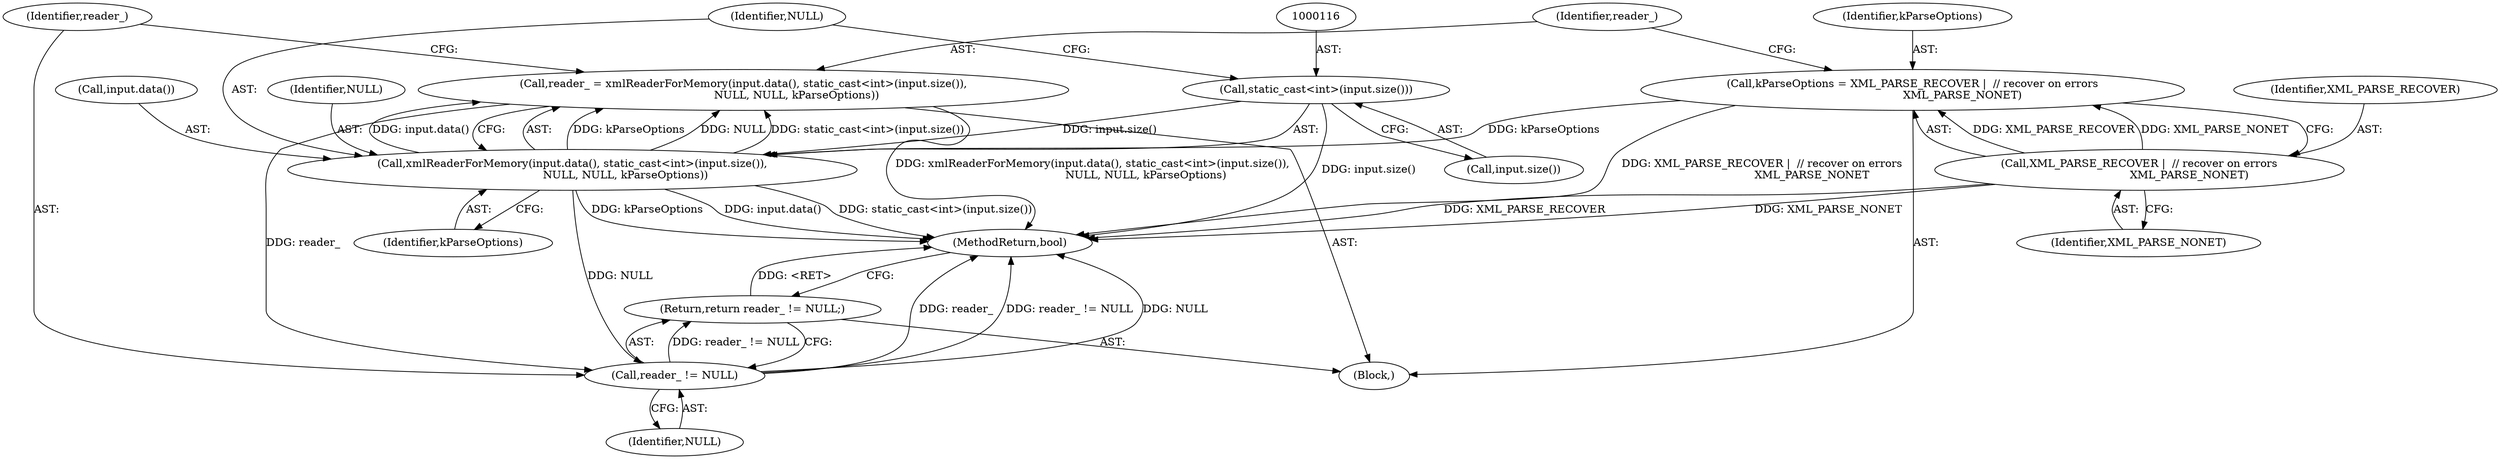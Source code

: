 digraph "0_Chrome_ce1446c00f0fd8f5a3b00727421be2124cb7370f@API" {
"1000111" [label="(Call,reader_ = xmlReaderForMemory(input.data(), static_cast<int>(input.size()),\n                               NULL, NULL, kParseOptions))"];
"1000113" [label="(Call,xmlReaderForMemory(input.data(), static_cast<int>(input.size()),\n                               NULL, NULL, kParseOptions))"];
"1000115" [label="(Call,static_cast<int>(input.size()))"];
"1000106" [label="(Call,kParseOptions = XML_PARSE_RECOVER |  // recover on errors\n                             XML_PARSE_NONET)"];
"1000108" [label="(Call,XML_PARSE_RECOVER |  // recover on errors\n                             XML_PARSE_NONET)"];
"1000122" [label="(Call,reader_ != NULL)"];
"1000121" [label="(Return,return reader_ != NULL;)"];
"1000112" [label="(Identifier,reader_)"];
"1000110" [label="(Identifier,XML_PARSE_NONET)"];
"1000119" [label="(Identifier,NULL)"];
"1000117" [label="(Call,input.size())"];
"1000109" [label="(Identifier,XML_PARSE_RECOVER)"];
"1000122" [label="(Call,reader_ != NULL)"];
"1000113" [label="(Call,xmlReaderForMemory(input.data(), static_cast<int>(input.size()),\n                               NULL, NULL, kParseOptions))"];
"1000120" [label="(Identifier,kParseOptions)"];
"1000108" [label="(Call,XML_PARSE_RECOVER |  // recover on errors\n                             XML_PARSE_NONET)"];
"1000125" [label="(MethodReturn,bool)"];
"1000104" [label="(Block,)"];
"1000107" [label="(Identifier,kParseOptions)"];
"1000118" [label="(Identifier,NULL)"];
"1000115" [label="(Call,static_cast<int>(input.size()))"];
"1000121" [label="(Return,return reader_ != NULL;)"];
"1000114" [label="(Call,input.data())"];
"1000106" [label="(Call,kParseOptions = XML_PARSE_RECOVER |  // recover on errors\n                             XML_PARSE_NONET)"];
"1000123" [label="(Identifier,reader_)"];
"1000124" [label="(Identifier,NULL)"];
"1000111" [label="(Call,reader_ = xmlReaderForMemory(input.data(), static_cast<int>(input.size()),\n                               NULL, NULL, kParseOptions))"];
"1000111" -> "1000104"  [label="AST: "];
"1000111" -> "1000113"  [label="CFG: "];
"1000112" -> "1000111"  [label="AST: "];
"1000113" -> "1000111"  [label="AST: "];
"1000123" -> "1000111"  [label="CFG: "];
"1000111" -> "1000125"  [label="DDG: xmlReaderForMemory(input.data(), static_cast<int>(input.size()),\n                               NULL, NULL, kParseOptions)"];
"1000113" -> "1000111"  [label="DDG: kParseOptions"];
"1000113" -> "1000111"  [label="DDG: NULL"];
"1000113" -> "1000111"  [label="DDG: static_cast<int>(input.size())"];
"1000113" -> "1000111"  [label="DDG: input.data()"];
"1000111" -> "1000122"  [label="DDG: reader_"];
"1000113" -> "1000120"  [label="CFG: "];
"1000114" -> "1000113"  [label="AST: "];
"1000115" -> "1000113"  [label="AST: "];
"1000118" -> "1000113"  [label="AST: "];
"1000119" -> "1000113"  [label="AST: "];
"1000120" -> "1000113"  [label="AST: "];
"1000113" -> "1000125"  [label="DDG: input.data()"];
"1000113" -> "1000125"  [label="DDG: static_cast<int>(input.size())"];
"1000113" -> "1000125"  [label="DDG: kParseOptions"];
"1000115" -> "1000113"  [label="DDG: input.size()"];
"1000106" -> "1000113"  [label="DDG: kParseOptions"];
"1000113" -> "1000122"  [label="DDG: NULL"];
"1000115" -> "1000117"  [label="CFG: "];
"1000116" -> "1000115"  [label="AST: "];
"1000117" -> "1000115"  [label="AST: "];
"1000118" -> "1000115"  [label="CFG: "];
"1000115" -> "1000125"  [label="DDG: input.size()"];
"1000106" -> "1000104"  [label="AST: "];
"1000106" -> "1000108"  [label="CFG: "];
"1000107" -> "1000106"  [label="AST: "];
"1000108" -> "1000106"  [label="AST: "];
"1000112" -> "1000106"  [label="CFG: "];
"1000106" -> "1000125"  [label="DDG: XML_PARSE_RECOVER |  // recover on errors\n                             XML_PARSE_NONET"];
"1000108" -> "1000106"  [label="DDG: XML_PARSE_RECOVER"];
"1000108" -> "1000106"  [label="DDG: XML_PARSE_NONET"];
"1000108" -> "1000110"  [label="CFG: "];
"1000109" -> "1000108"  [label="AST: "];
"1000110" -> "1000108"  [label="AST: "];
"1000108" -> "1000125"  [label="DDG: XML_PARSE_NONET"];
"1000108" -> "1000125"  [label="DDG: XML_PARSE_RECOVER"];
"1000122" -> "1000121"  [label="AST: "];
"1000122" -> "1000124"  [label="CFG: "];
"1000123" -> "1000122"  [label="AST: "];
"1000124" -> "1000122"  [label="AST: "];
"1000121" -> "1000122"  [label="CFG: "];
"1000122" -> "1000125"  [label="DDG: reader_"];
"1000122" -> "1000125"  [label="DDG: reader_ != NULL"];
"1000122" -> "1000125"  [label="DDG: NULL"];
"1000122" -> "1000121"  [label="DDG: reader_ != NULL"];
"1000121" -> "1000104"  [label="AST: "];
"1000125" -> "1000121"  [label="CFG: "];
"1000121" -> "1000125"  [label="DDG: <RET>"];
}
